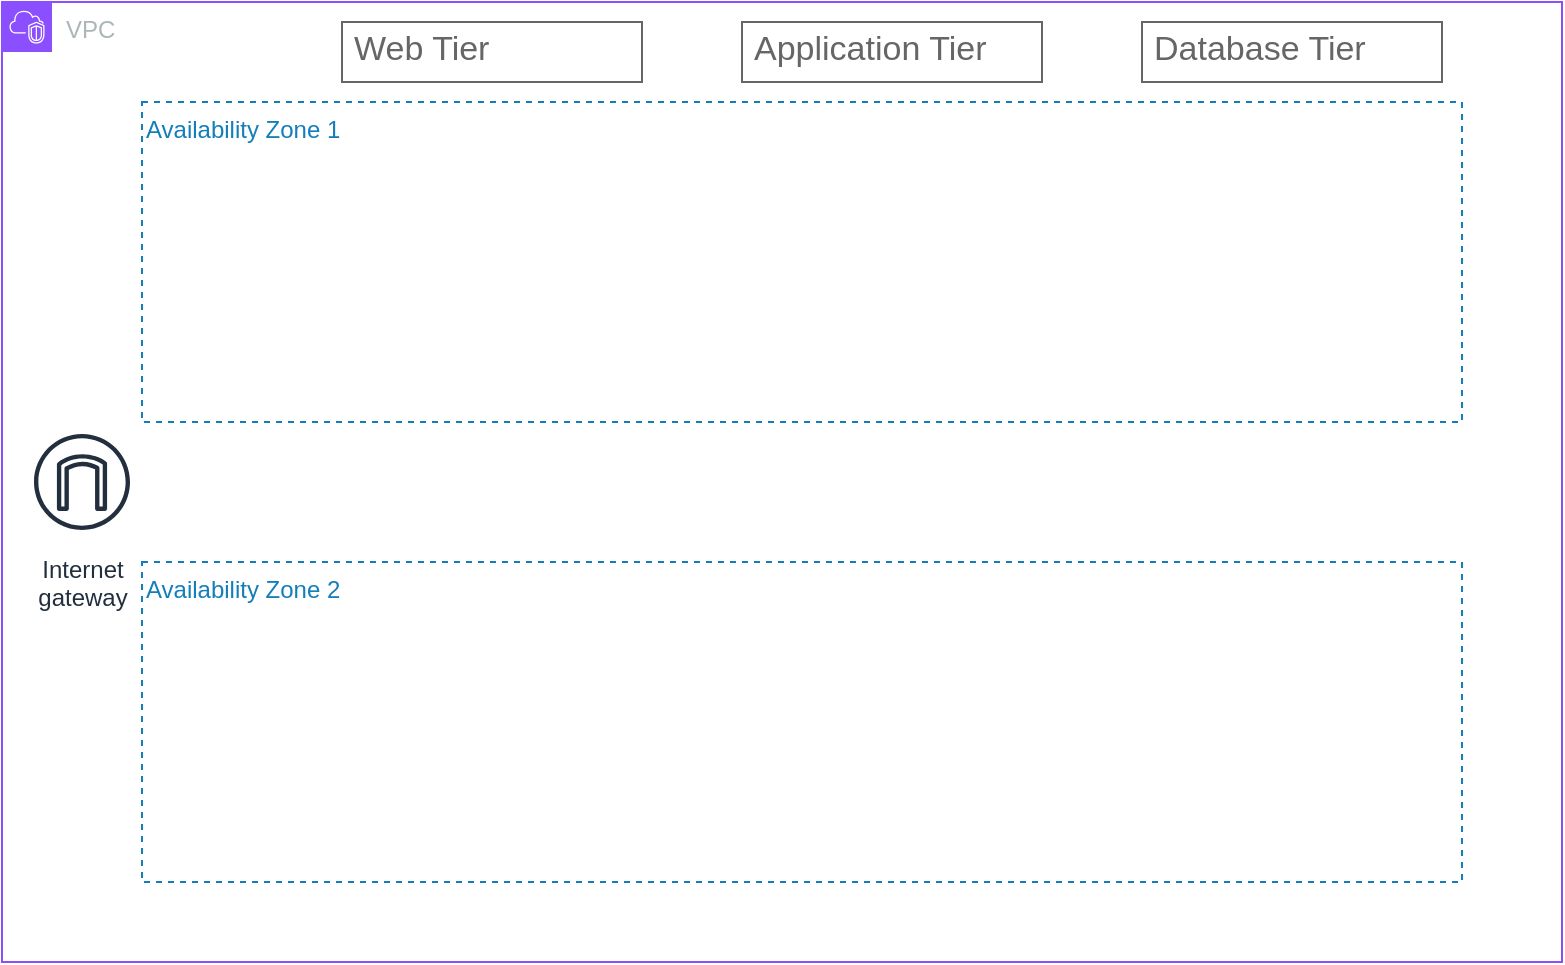 <mxfile version="24.0.7" type="github">
  <diagram name="Page-1" id="6s-D8Ys7_D96jJr5OxkA">
    <mxGraphModel dx="1050" dy="565" grid="1" gridSize="10" guides="1" tooltips="1" connect="1" arrows="1" fold="1" page="1" pageScale="1" pageWidth="850" pageHeight="1100" math="0" shadow="0">
      <root>
        <mxCell id="0" />
        <mxCell id="1" parent="0" />
        <mxCell id="9Md5y-Vj3FW9DmjKm0TT-1" value="VPC" style="points=[[0,0],[0.25,0],[0.5,0],[0.75,0],[1,0],[1,0.25],[1,0.5],[1,0.75],[1,1],[0.75,1],[0.5,1],[0.25,1],[0,1],[0,0.75],[0,0.5],[0,0.25]];outlineConnect=0;gradientColor=none;html=1;whiteSpace=wrap;fontSize=12;fontStyle=0;container=1;pointerEvents=0;collapsible=0;recursiveResize=0;shape=mxgraph.aws4.group;grIcon=mxgraph.aws4.group_vpc2;strokeColor=#8C4FFF;fillColor=none;verticalAlign=top;align=left;spacingLeft=30;fontColor=#AAB7B8;dashed=0;" vertex="1" parent="1">
          <mxGeometry x="20" y="60" width="780" height="480" as="geometry" />
        </mxCell>
        <mxCell id="9Md5y-Vj3FW9DmjKm0TT-2" value="Internet&#xa;gateway" style="sketch=0;outlineConnect=0;fontColor=#232F3E;gradientColor=none;strokeColor=#232F3E;fillColor=#ffffff;dashed=0;verticalLabelPosition=bottom;verticalAlign=top;align=center;html=1;fontSize=12;fontStyle=0;aspect=fixed;shape=mxgraph.aws4.resourceIcon;resIcon=mxgraph.aws4.internet_gateway;" vertex="1" parent="9Md5y-Vj3FW9DmjKm0TT-1">
          <mxGeometry x="10" y="210" width="60" height="60" as="geometry" />
        </mxCell>
        <mxCell id="9Md5y-Vj3FW9DmjKm0TT-3" value="Availability Zone 1" style="fillColor=none;strokeColor=#147EBA;dashed=1;verticalAlign=top;fontStyle=0;fontColor=#147EBA;whiteSpace=wrap;html=1;align=left;" vertex="1" parent="9Md5y-Vj3FW9DmjKm0TT-1">
          <mxGeometry x="70" y="50" width="660" height="160" as="geometry" />
        </mxCell>
        <mxCell id="9Md5y-Vj3FW9DmjKm0TT-4" value="Availability Zone 2" style="fillColor=none;strokeColor=#147EBA;dashed=1;verticalAlign=top;fontStyle=0;fontColor=#147EBA;whiteSpace=wrap;html=1;align=left;" vertex="1" parent="9Md5y-Vj3FW9DmjKm0TT-1">
          <mxGeometry x="70" y="280" width="660" height="160" as="geometry" />
        </mxCell>
        <mxCell id="9Md5y-Vj3FW9DmjKm0TT-5" value="Web Tier" style="strokeWidth=1;shadow=0;dashed=0;align=center;html=1;shape=mxgraph.mockup.text.textBox;fontColor=#666666;align=left;fontSize=17;spacingLeft=4;spacingTop=-3;whiteSpace=wrap;strokeColor=#666666;mainText=" vertex="1" parent="9Md5y-Vj3FW9DmjKm0TT-1">
          <mxGeometry x="170" y="10" width="150" height="30" as="geometry" />
        </mxCell>
        <mxCell id="9Md5y-Vj3FW9DmjKm0TT-6" value="Application Tier" style="strokeWidth=1;shadow=0;dashed=0;align=center;html=1;shape=mxgraph.mockup.text.textBox;fontColor=#666666;align=left;fontSize=17;spacingLeft=4;spacingTop=-3;whiteSpace=wrap;strokeColor=#666666;mainText=" vertex="1" parent="9Md5y-Vj3FW9DmjKm0TT-1">
          <mxGeometry x="370" y="10" width="150" height="30" as="geometry" />
        </mxCell>
        <mxCell id="9Md5y-Vj3FW9DmjKm0TT-7" value="Database Tier" style="strokeWidth=1;shadow=0;dashed=0;align=center;html=1;shape=mxgraph.mockup.text.textBox;fontColor=#666666;align=left;fontSize=17;spacingLeft=4;spacingTop=-3;whiteSpace=wrap;strokeColor=#666666;mainText=" vertex="1" parent="9Md5y-Vj3FW9DmjKm0TT-1">
          <mxGeometry x="570" y="10" width="150" height="30" as="geometry" />
        </mxCell>
      </root>
    </mxGraphModel>
  </diagram>
</mxfile>
